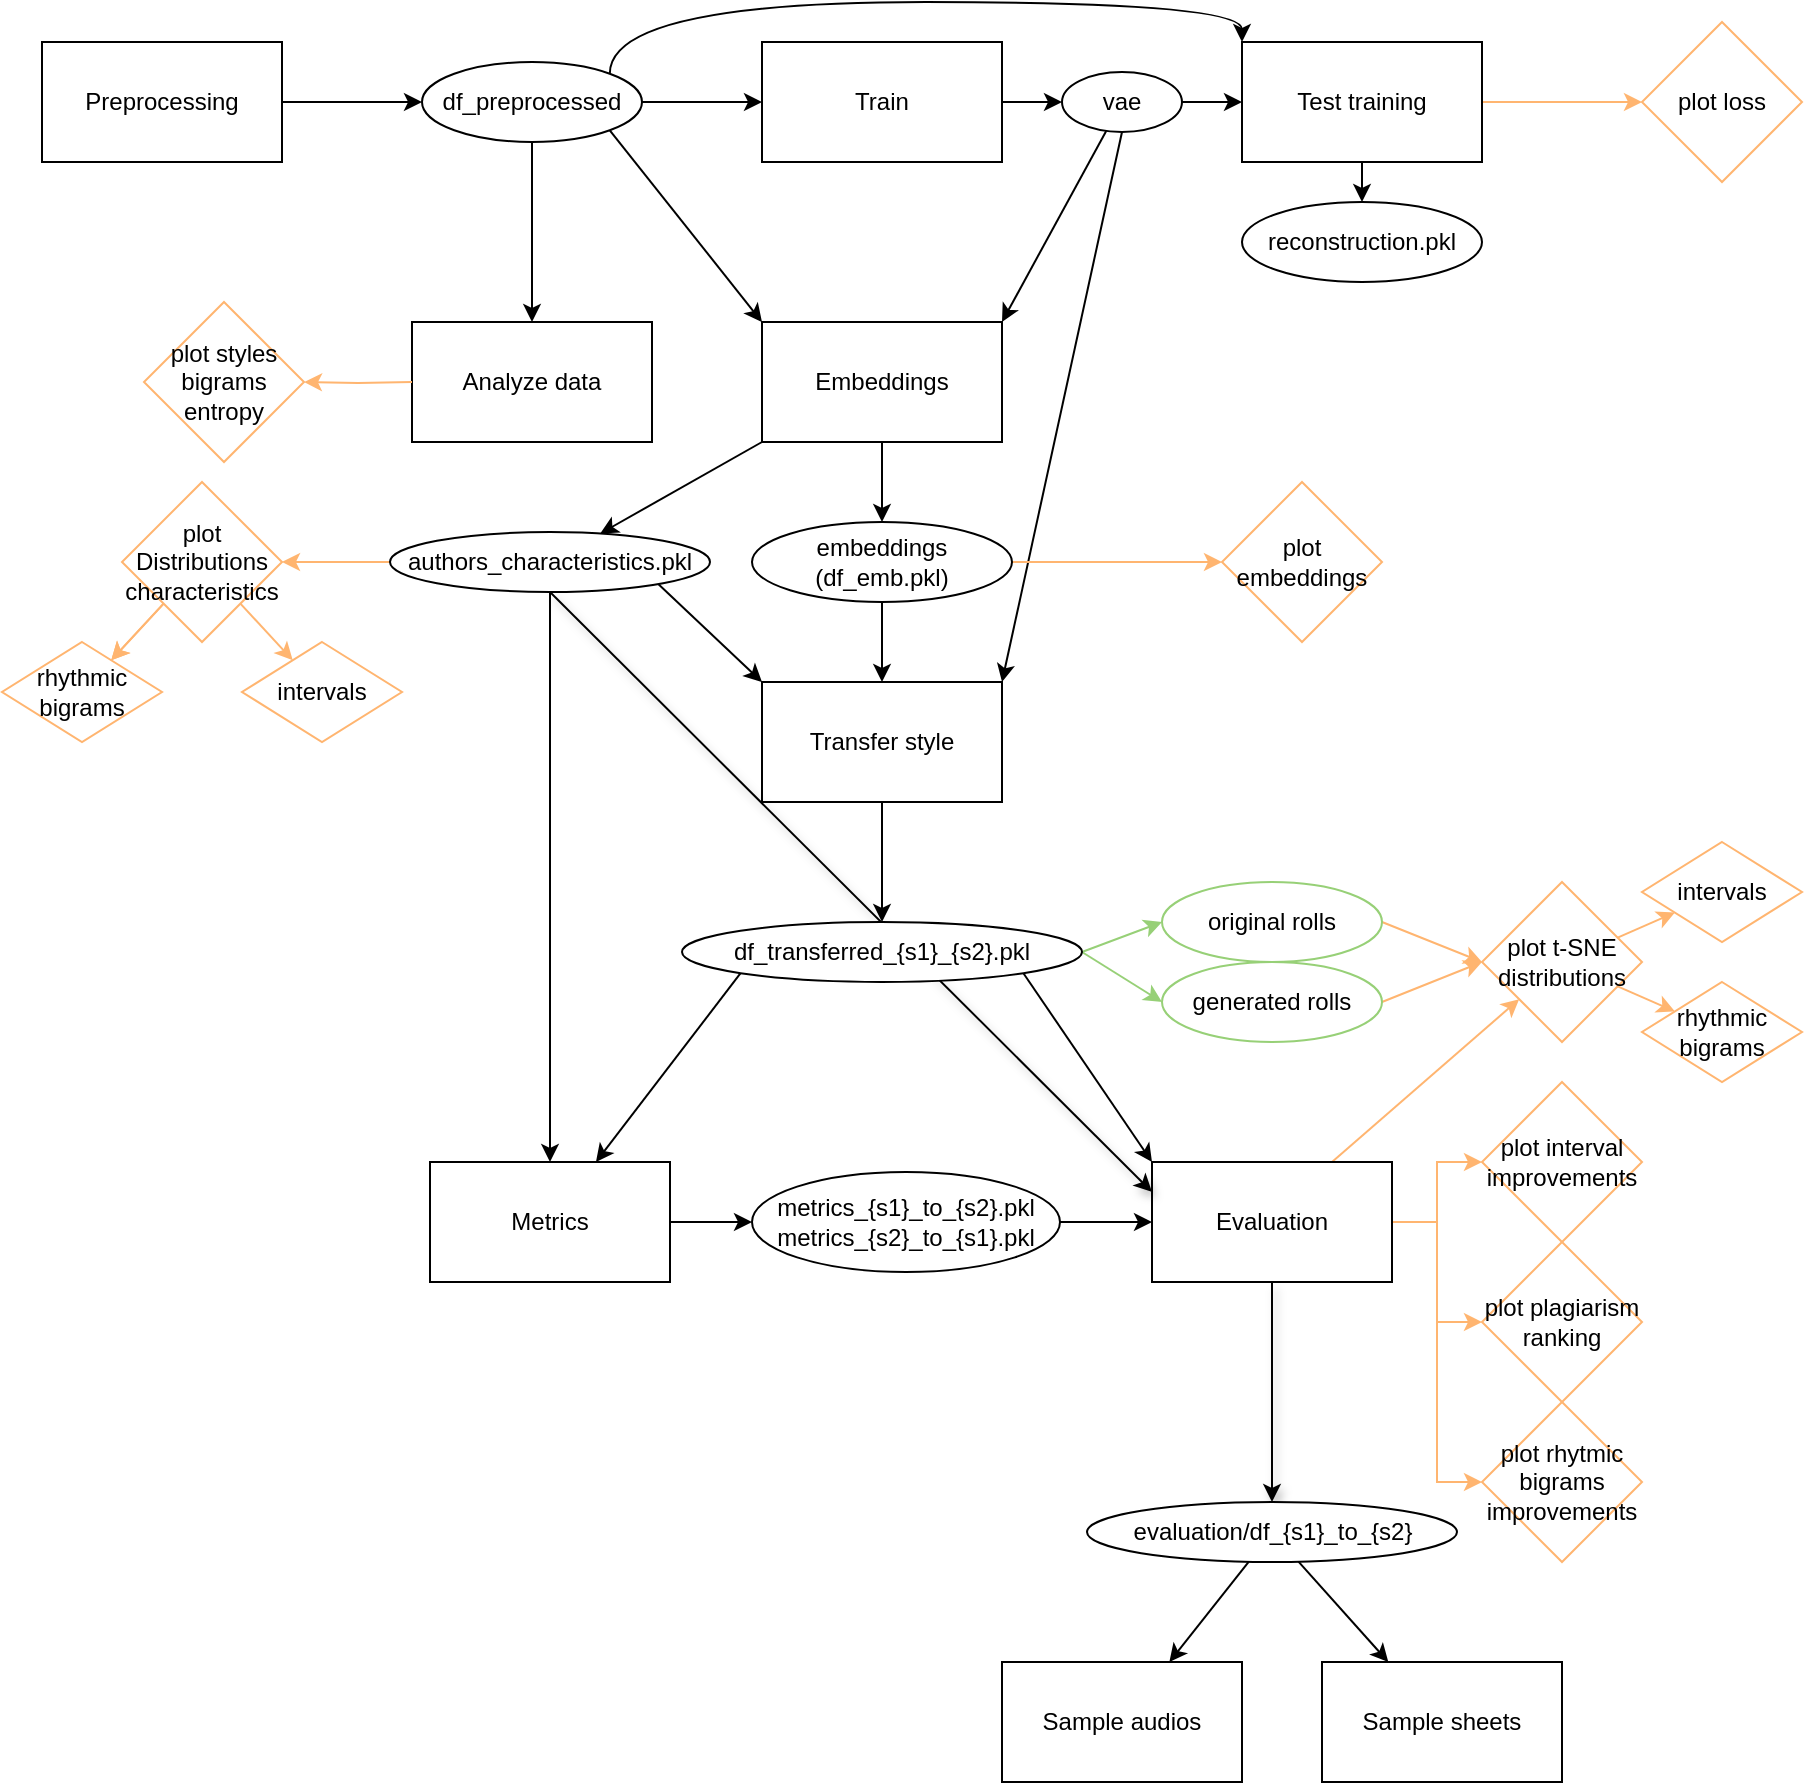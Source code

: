 <mxfile version="20.8.10" type="device"><diagram id="hUhmCxsjuYCvXP71guZ7" name="Page-1"><mxGraphModel dx="1602" dy="843" grid="1" gridSize="10" guides="1" tooltips="1" connect="1" arrows="1" fold="1" page="1" pageScale="1" pageWidth="827" pageHeight="1169" math="0" shadow="0"><root><mxCell id="0"/><mxCell id="1" parent="0"/><mxCell id="xaC3CHXb5ucTa9_9f3eJ-4" value="" style="edgeStyle=orthogonalEdgeStyle;rounded=0;orthogonalLoop=1;jettySize=auto;html=1;" parent="1" source="xaC3CHXb5ucTa9_9f3eJ-2" edge="1"><mxGeometry relative="1" as="geometry"><mxPoint x="230" y="230" as="targetPoint"/></mxGeometry></mxCell><mxCell id="xaC3CHXb5ucTa9_9f3eJ-2" value="Preprocessing" style="rounded=0;whiteSpace=wrap;html=1;" parent="1" vertex="1"><mxGeometry x="40" y="200" width="120" height="60" as="geometry"/></mxCell><mxCell id="xaC3CHXb5ucTa9_9f3eJ-6" value="" style="edgeStyle=orthogonalEdgeStyle;rounded=0;orthogonalLoop=1;jettySize=auto;html=1;startArrow=none;" parent="1" source="xaC3CHXb5ucTa9_9f3eJ-18" target="xaC3CHXb5ucTa9_9f3eJ-5" edge="1"><mxGeometry relative="1" as="geometry"/></mxCell><mxCell id="xaC3CHXb5ucTa9_9f3eJ-3" value="Train" style="rounded=0;whiteSpace=wrap;html=1;" parent="1" vertex="1"><mxGeometry x="400" y="200" width="120" height="60" as="geometry"/></mxCell><mxCell id="-fm-l68fcIRrlMNAx7wk-3" value="" style="edgeStyle=orthogonalEdgeStyle;curved=1;rounded=0;orthogonalLoop=1;jettySize=auto;html=1;startArrow=none;startFill=0;endArrow=classic;endFill=1;" parent="1" source="xaC3CHXb5ucTa9_9f3eJ-5" target="-fm-l68fcIRrlMNAx7wk-2" edge="1"><mxGeometry relative="1" as="geometry"/></mxCell><mxCell id="M8aH3pdVTEumIm_vEOUr-2" value="" style="edgeStyle=orthogonalEdgeStyle;rounded=0;orthogonalLoop=1;jettySize=auto;html=1;strokeColor=#FFB570;" parent="1" source="xaC3CHXb5ucTa9_9f3eJ-5" target="M8aH3pdVTEumIm_vEOUr-1" edge="1"><mxGeometry relative="1" as="geometry"/></mxCell><mxCell id="xaC3CHXb5ucTa9_9f3eJ-5" value="Test training" style="rounded=0;whiteSpace=wrap;html=1;" parent="1" vertex="1"><mxGeometry x="640" y="200" width="120" height="60" as="geometry"/></mxCell><mxCell id="xaC3CHXb5ucTa9_9f3eJ-22" value="" style="edgeStyle=none;rounded=0;orthogonalLoop=1;jettySize=auto;html=1;" parent="1" source="xaC3CHXb5ucTa9_9f3eJ-7" edge="1"><mxGeometry relative="1" as="geometry"><mxPoint x="460" y="440" as="targetPoint"/></mxGeometry></mxCell><mxCell id="xaC3CHXb5ucTa9_9f3eJ-36" style="edgeStyle=none;rounded=0;orthogonalLoop=1;jettySize=auto;html=1;exitX=0;exitY=1;exitDx=0;exitDy=0;" parent="1" source="xaC3CHXb5ucTa9_9f3eJ-7" target="xaC3CHXb5ucTa9_9f3eJ-35" edge="1"><mxGeometry relative="1" as="geometry"/></mxCell><mxCell id="xaC3CHXb5ucTa9_9f3eJ-7" value="Embeddings" style="rounded=0;whiteSpace=wrap;html=1;" parent="1" vertex="1"><mxGeometry x="400" y="340" width="120" height="60" as="geometry"/></mxCell><mxCell id="xaC3CHXb5ucTa9_9f3eJ-38" value="" style="edgeStyle=none;rounded=0;orthogonalLoop=1;jettySize=auto;html=1;" parent="1" source="xaC3CHXb5ucTa9_9f3eJ-9" target="xaC3CHXb5ucTa9_9f3eJ-37" edge="1"><mxGeometry relative="1" as="geometry"/></mxCell><mxCell id="xaC3CHXb5ucTa9_9f3eJ-9" value="Transfer style" style="rounded=0;whiteSpace=wrap;html=1;" parent="1" vertex="1"><mxGeometry x="400" y="520" width="120" height="60" as="geometry"/></mxCell><mxCell id="-fm-l68fcIRrlMNAx7wk-16" value="" style="edgeStyle=none;rounded=0;orthogonalLoop=1;jettySize=auto;html=1;shadow=1;strokeColor=#000000;startArrow=none;startFill=0;endArrow=classic;endFill=1;" parent="1" source="xaC3CHXb5ucTa9_9f3eJ-11" target="-fm-l68fcIRrlMNAx7wk-15" edge="1"><mxGeometry relative="1" as="geometry"/></mxCell><mxCell id="M8aH3pdVTEumIm_vEOUr-6" value="" style="edgeStyle=elbowEdgeStyle;rounded=0;orthogonalLoop=1;jettySize=auto;html=1;strokeColor=#FFB570;" parent="1" source="xaC3CHXb5ucTa9_9f3eJ-11" target="M8aH3pdVTEumIm_vEOUr-5" edge="1"><mxGeometry relative="1" as="geometry"/></mxCell><mxCell id="M8aH3pdVTEumIm_vEOUr-10" value="" style="edgeStyle=elbowEdgeStyle;rounded=0;orthogonalLoop=1;jettySize=auto;html=1;strokeColor=#FFB570;" parent="1" source="xaC3CHXb5ucTa9_9f3eJ-11" target="M8aH3pdVTEumIm_vEOUr-9" edge="1"><mxGeometry relative="1" as="geometry"/></mxCell><mxCell id="M8aH3pdVTEumIm_vEOUr-12" value="" style="edgeStyle=orthogonalEdgeStyle;rounded=0;orthogonalLoop=1;jettySize=auto;html=1;strokeColor=#FFB570;" parent="1" source="xaC3CHXb5ucTa9_9f3eJ-11" target="M8aH3pdVTEumIm_vEOUr-11" edge="1"><mxGeometry relative="1" as="geometry"/></mxCell><mxCell id="V22zTMz3OJrckcPjdYOs-6" style="edgeStyle=none;rounded=0;orthogonalLoop=1;jettySize=auto;html=1;exitX=0.75;exitY=0;exitDx=0;exitDy=0;strokeColor=#FFB570;" parent="1" source="xaC3CHXb5ucTa9_9f3eJ-11" target="V22zTMz3OJrckcPjdYOs-7" edge="1"><mxGeometry relative="1" as="geometry"><mxPoint x="760" y="660" as="targetPoint"/></mxGeometry></mxCell><mxCell id="xaC3CHXb5ucTa9_9f3eJ-11" value="Evaluation" style="rounded=0;whiteSpace=wrap;html=1;" parent="1" vertex="1"><mxGeometry x="595" y="760" width="120" height="60" as="geometry"/></mxCell><mxCell id="-fm-l68fcIRrlMNAx7wk-8" value="" style="edgeStyle=none;rounded=0;orthogonalLoop=1;jettySize=auto;html=1;startArrow=none;startFill=0;endArrow=classic;endFill=1;" parent="1" source="xaC3CHXb5ucTa9_9f3eJ-13" target="-fm-l68fcIRrlMNAx7wk-7" edge="1"><mxGeometry relative="1" as="geometry"/></mxCell><mxCell id="xaC3CHXb5ucTa9_9f3eJ-13" value="Metrics" style="rounded=0;whiteSpace=wrap;html=1;" parent="1" vertex="1"><mxGeometry x="234" y="760" width="120" height="60" as="geometry"/></mxCell><mxCell id="xaC3CHXb5ucTa9_9f3eJ-16" value="" style="edgeStyle=orthogonalEdgeStyle;rounded=0;orthogonalLoop=1;jettySize=auto;html=1;" parent="1" source="xaC3CHXb5ucTa9_9f3eJ-15" target="xaC3CHXb5ucTa9_9f3eJ-3" edge="1"><mxGeometry relative="1" as="geometry"/></mxCell><mxCell id="xaC3CHXb5ucTa9_9f3eJ-17" style="rounded=0;orthogonalLoop=1;jettySize=auto;html=1;exitX=1;exitY=1;exitDx=0;exitDy=0;entryX=0;entryY=0;entryDx=0;entryDy=0;" parent="1" source="xaC3CHXb5ucTa9_9f3eJ-15" target="xaC3CHXb5ucTa9_9f3eJ-7" edge="1"><mxGeometry relative="1" as="geometry"/></mxCell><mxCell id="-fm-l68fcIRrlMNAx7wk-1" style="edgeStyle=orthogonalEdgeStyle;rounded=0;orthogonalLoop=1;jettySize=auto;html=1;exitX=1;exitY=0;exitDx=0;exitDy=0;entryX=0;entryY=0;entryDx=0;entryDy=0;startArrow=none;startFill=0;endArrow=classic;endFill=1;curved=1;" parent="1" source="xaC3CHXb5ucTa9_9f3eJ-15" target="xaC3CHXb5ucTa9_9f3eJ-5" edge="1"><mxGeometry relative="1" as="geometry"><Array as="points"><mxPoint x="324" y="180"/><mxPoint x="640" y="180"/></Array></mxGeometry></mxCell><mxCell id="nB2AYzDxbdtaTjIB3hHd-2" value="" style="edgeStyle=orthogonalEdgeStyle;rounded=0;orthogonalLoop=1;jettySize=auto;html=1;" parent="1" source="xaC3CHXb5ucTa9_9f3eJ-15" target="nB2AYzDxbdtaTjIB3hHd-1" edge="1"><mxGeometry relative="1" as="geometry"/></mxCell><mxCell id="xaC3CHXb5ucTa9_9f3eJ-15" value="df_preprocessed" style="ellipse;whiteSpace=wrap;html=1;" parent="1" vertex="1"><mxGeometry x="230" y="210" width="110" height="40" as="geometry"/></mxCell><mxCell id="xaC3CHXb5ucTa9_9f3eJ-19" value="" style="edgeStyle=none;rounded=0;orthogonalLoop=1;jettySize=auto;html=1;entryX=1;entryY=0;entryDx=0;entryDy=0;" parent="1" source="xaC3CHXb5ucTa9_9f3eJ-18" target="xaC3CHXb5ucTa9_9f3eJ-7" edge="1"><mxGeometry relative="1" as="geometry"/></mxCell><mxCell id="xaC3CHXb5ucTa9_9f3eJ-25" style="edgeStyle=none;rounded=0;orthogonalLoop=1;jettySize=auto;html=1;exitX=0.5;exitY=1;exitDx=0;exitDy=0;entryX=1;entryY=0;entryDx=0;entryDy=0;" parent="1" source="xaC3CHXb5ucTa9_9f3eJ-18" target="xaC3CHXb5ucTa9_9f3eJ-9" edge="1"><mxGeometry relative="1" as="geometry"/></mxCell><mxCell id="xaC3CHXb5ucTa9_9f3eJ-18" value="vae" style="ellipse;whiteSpace=wrap;html=1;" parent="1" vertex="1"><mxGeometry x="550" y="215" width="60" height="30" as="geometry"/></mxCell><mxCell id="xaC3CHXb5ucTa9_9f3eJ-20" value="" style="edgeStyle=orthogonalEdgeStyle;rounded=0;orthogonalLoop=1;jettySize=auto;html=1;endArrow=classic;startArrow=none;startFill=0;endFill=1;" parent="1" source="xaC3CHXb5ucTa9_9f3eJ-3" target="xaC3CHXb5ucTa9_9f3eJ-18" edge="1"><mxGeometry relative="1" as="geometry"><mxPoint x="520" y="230" as="sourcePoint"/><mxPoint x="600" y="230" as="targetPoint"/></mxGeometry></mxCell><mxCell id="xaC3CHXb5ucTa9_9f3eJ-23" value="" style="edgeStyle=none;rounded=0;orthogonalLoop=1;jettySize=auto;html=1;" parent="1" target="xaC3CHXb5ucTa9_9f3eJ-9" edge="1"><mxGeometry relative="1" as="geometry"><mxPoint x="460" y="470" as="sourcePoint"/></mxGeometry></mxCell><mxCell id="V22zTMz3OJrckcPjdYOs-9" style="edgeStyle=none;rounded=0;orthogonalLoop=1;jettySize=auto;html=1;exitX=1;exitY=0.5;exitDx=0;exitDy=0;strokeColor=#FFB570;" parent="1" source="xaC3CHXb5ucTa9_9f3eJ-27" edge="1"><mxGeometry relative="1" as="geometry"><mxPoint x="760" y="660" as="targetPoint"/></mxGeometry></mxCell><mxCell id="xaC3CHXb5ucTa9_9f3eJ-27" value="original rolls" style="ellipse;whiteSpace=wrap;html=1;strokeColor=#97D077;" parent="1" vertex="1"><mxGeometry x="600" y="620" width="110" height="40" as="geometry"/></mxCell><mxCell id="V22zTMz3OJrckcPjdYOs-8" style="edgeStyle=none;rounded=0;orthogonalLoop=1;jettySize=auto;html=1;exitX=1;exitY=0.5;exitDx=0;exitDy=0;entryX=0;entryY=0.5;entryDx=0;entryDy=0;strokeColor=#FFB570;" parent="1" source="xaC3CHXb5ucTa9_9f3eJ-28" target="V22zTMz3OJrckcPjdYOs-7" edge="1"><mxGeometry relative="1" as="geometry"/></mxCell><mxCell id="xaC3CHXb5ucTa9_9f3eJ-28" value="generated rolls" style="ellipse;whiteSpace=wrap;html=1;strokeColor=#97D077;" parent="1" vertex="1"><mxGeometry x="600" y="660" width="110" height="40" as="geometry"/></mxCell><mxCell id="xaC3CHXb5ucTa9_9f3eJ-33" style="edgeStyle=none;rounded=0;orthogonalLoop=1;jettySize=auto;html=1;exitX=1;exitY=1;exitDx=0;exitDy=0;entryX=0;entryY=0;entryDx=0;entryDy=0;" parent="1" target="xaC3CHXb5ucTa9_9f3eJ-9" edge="1"><mxGeometry relative="1" as="geometry"><mxPoint x="342.426" y="465.607" as="sourcePoint"/></mxGeometry></mxCell><mxCell id="e_tE9nuN_kdL5jIANeMh-2" value="" style="edgeStyle=orthogonalEdgeStyle;rounded=0;orthogonalLoop=1;jettySize=auto;html=1;strokeColor=#FFB570;" parent="1" source="xaC3CHXb5ucTa9_9f3eJ-34" target="e_tE9nuN_kdL5jIANeMh-1" edge="1"><mxGeometry relative="1" as="geometry"/></mxCell><mxCell id="xaC3CHXb5ucTa9_9f3eJ-34" value="embeddings (df_emb.pkl)" style="ellipse;whiteSpace=wrap;html=1;rounded=0;" parent="1" vertex="1"><mxGeometry x="395" y="440" width="130" height="40" as="geometry"/></mxCell><mxCell id="-fm-l68fcIRrlMNAx7wk-5" style="edgeStyle=orthogonalEdgeStyle;curved=1;rounded=0;orthogonalLoop=1;jettySize=auto;html=1;exitX=0.5;exitY=1;exitDx=0;exitDy=0;entryX=0.5;entryY=0;entryDx=0;entryDy=0;startArrow=none;startFill=0;endArrow=classic;endFill=1;" parent="1" source="xaC3CHXb5ucTa9_9f3eJ-35" target="xaC3CHXb5ucTa9_9f3eJ-13" edge="1"><mxGeometry relative="1" as="geometry"/></mxCell><mxCell id="-fm-l68fcIRrlMNAx7wk-14" style="edgeStyle=none;rounded=0;orthogonalLoop=1;jettySize=auto;html=1;exitX=0.5;exitY=1;exitDx=0;exitDy=0;entryX=0;entryY=0.25;entryDx=0;entryDy=0;strokeColor=#000000;startArrow=none;startFill=0;endArrow=classic;endFill=1;shadow=1;" parent="1" source="xaC3CHXb5ucTa9_9f3eJ-35" target="xaC3CHXb5ucTa9_9f3eJ-11" edge="1"><mxGeometry relative="1" as="geometry"/></mxCell><mxCell id="M8aH3pdVTEumIm_vEOUr-4" value="" style="edgeStyle=orthogonalEdgeStyle;rounded=0;orthogonalLoop=1;jettySize=auto;html=1;strokeColor=#FFB570;" parent="1" source="xaC3CHXb5ucTa9_9f3eJ-35" target="M8aH3pdVTEumIm_vEOUr-3" edge="1"><mxGeometry relative="1" as="geometry"/></mxCell><mxCell id="xaC3CHXb5ucTa9_9f3eJ-35" value="authors_characteristics.pkl" style="ellipse;whiteSpace=wrap;html=1;rounded=0;" parent="1" vertex="1"><mxGeometry x="214" y="445" width="160" height="30" as="geometry"/></mxCell><mxCell id="xaC3CHXb5ucTa9_9f3eJ-39" value="" style="edgeStyle=none;rounded=0;orthogonalLoop=1;jettySize=auto;html=1;strokeColor=#97D077;exitX=1;exitY=0.5;exitDx=0;exitDy=0;entryX=0;entryY=0.5;entryDx=0;entryDy=0;" parent="1" source="xaC3CHXb5ucTa9_9f3eJ-37" target="xaC3CHXb5ucTa9_9f3eJ-28" edge="1"><mxGeometry relative="1" as="geometry"/></mxCell><mxCell id="xaC3CHXb5ucTa9_9f3eJ-40" value="" style="edgeStyle=none;rounded=0;orthogonalLoop=1;jettySize=auto;html=1;strokeColor=#97D077;exitX=1;exitY=0.5;exitDx=0;exitDy=0;entryX=0;entryY=0.5;entryDx=0;entryDy=0;" parent="1" source="xaC3CHXb5ucTa9_9f3eJ-37" target="xaC3CHXb5ucTa9_9f3eJ-27" edge="1"><mxGeometry relative="1" as="geometry"/></mxCell><mxCell id="-fm-l68fcIRrlMNAx7wk-6" style="rounded=0;orthogonalLoop=1;jettySize=auto;html=1;exitX=0;exitY=1;exitDx=0;exitDy=0;startArrow=none;startFill=0;endArrow=classic;endFill=1;" parent="1" source="xaC3CHXb5ucTa9_9f3eJ-37" target="xaC3CHXb5ucTa9_9f3eJ-13" edge="1"><mxGeometry relative="1" as="geometry"/></mxCell><mxCell id="-fm-l68fcIRrlMNAx7wk-13" style="rounded=0;orthogonalLoop=1;jettySize=auto;html=1;exitX=1;exitY=1;exitDx=0;exitDy=0;entryX=0;entryY=0;entryDx=0;entryDy=0;strokeColor=#000000;startArrow=none;startFill=0;endArrow=classic;endFill=1;" parent="1" source="xaC3CHXb5ucTa9_9f3eJ-37" target="xaC3CHXb5ucTa9_9f3eJ-11" edge="1"><mxGeometry relative="1" as="geometry"/></mxCell><mxCell id="xaC3CHXb5ucTa9_9f3eJ-37" value="df_transferred_{s1}_{s2}.pkl" style="ellipse;whiteSpace=wrap;html=1;rounded=0;" parent="1" vertex="1"><mxGeometry x="360" y="640" width="200" height="30" as="geometry"/></mxCell><mxCell id="-fm-l68fcIRrlMNAx7wk-2" value="reconstruction.pkl" style="ellipse;whiteSpace=wrap;html=1;rounded=0;" parent="1" vertex="1"><mxGeometry x="640" y="280" width="120" height="40" as="geometry"/></mxCell><mxCell id="-fm-l68fcIRrlMNAx7wk-9" value="" style="edgeStyle=none;rounded=0;orthogonalLoop=1;jettySize=auto;html=1;startArrow=none;startFill=0;endArrow=classic;endFill=1;" parent="1" source="-fm-l68fcIRrlMNAx7wk-7" target="xaC3CHXb5ucTa9_9f3eJ-11" edge="1"><mxGeometry relative="1" as="geometry"/></mxCell><mxCell id="-fm-l68fcIRrlMNAx7wk-7" value="metrics_{s1}_to_{s2}.pkl&lt;br&gt;metrics_{s2}_to_{s1}.pkl" style="ellipse;whiteSpace=wrap;html=1;rounded=0;" parent="1" vertex="1"><mxGeometry x="395" y="765" width="154" height="50" as="geometry"/></mxCell><mxCell id="V22zTMz3OJrckcPjdYOs-3" value="" style="rounded=0;orthogonalLoop=1;jettySize=auto;html=1;" parent="1" source="-fm-l68fcIRrlMNAx7wk-15" target="V22zTMz3OJrckcPjdYOs-2" edge="1"><mxGeometry relative="1" as="geometry"/></mxCell><mxCell id="V22zTMz3OJrckcPjdYOs-5" value="" style="edgeStyle=none;rounded=0;orthogonalLoop=1;jettySize=auto;html=1;" parent="1" source="-fm-l68fcIRrlMNAx7wk-15" target="V22zTMz3OJrckcPjdYOs-4" edge="1"><mxGeometry relative="1" as="geometry"/></mxCell><mxCell id="-fm-l68fcIRrlMNAx7wk-15" value="evaluation/df_{s1}_to_{s2}" style="ellipse;whiteSpace=wrap;html=1;rounded=0;" parent="1" vertex="1"><mxGeometry x="562.5" y="930" width="185" height="30" as="geometry"/></mxCell><mxCell id="M8aH3pdVTEumIm_vEOUr-1" value="plot loss" style="rhombus;whiteSpace=wrap;html=1;rounded=0;strokeColor=#FFB570;" parent="1" vertex="1"><mxGeometry x="840" y="190" width="80" height="80" as="geometry"/></mxCell><mxCell id="Pi09aWyRtJxTojXVLaDU-3" value="" style="rounded=0;orthogonalLoop=1;jettySize=auto;html=1;strokeColor=#FFB570;" parent="1" source="M8aH3pdVTEumIm_vEOUr-3" target="Pi09aWyRtJxTojXVLaDU-2" edge="1"><mxGeometry relative="1" as="geometry"/></mxCell><mxCell id="Pi09aWyRtJxTojXVLaDU-4" value="" style="edgeStyle=none;rounded=0;orthogonalLoop=1;jettySize=auto;html=1;strokeColor=#FFB570;" parent="1" source="M8aH3pdVTEumIm_vEOUr-3" target="Pi09aWyRtJxTojXVLaDU-2" edge="1"><mxGeometry relative="1" as="geometry"/></mxCell><mxCell id="Pi09aWyRtJxTojXVLaDU-6" value="" style="edgeStyle=none;rounded=0;orthogonalLoop=1;jettySize=auto;html=1;strokeColor=#FFB570;" parent="1" source="M8aH3pdVTEumIm_vEOUr-3" target="Pi09aWyRtJxTojXVLaDU-5" edge="1"><mxGeometry relative="1" as="geometry"/></mxCell><mxCell id="M8aH3pdVTEumIm_vEOUr-3" value="plot Distributions characteristics" style="rhombus;whiteSpace=wrap;html=1;rounded=0;strokeColor=#FFB570;" parent="1" vertex="1"><mxGeometry x="80" y="420" width="80" height="80" as="geometry"/></mxCell><mxCell id="M8aH3pdVTEumIm_vEOUr-5" value="plot interval improvements" style="rhombus;whiteSpace=wrap;html=1;rounded=0;strokeColor=#FFB570;" parent="1" vertex="1"><mxGeometry x="760" y="720" width="80" height="80" as="geometry"/></mxCell><mxCell id="M8aH3pdVTEumIm_vEOUr-9" value="plot rhytmic bigrams improvements" style="rhombus;whiteSpace=wrap;html=1;rounded=0;strokeColor=#FFB570;" parent="1" vertex="1"><mxGeometry x="760" y="880" width="80" height="80" as="geometry"/></mxCell><mxCell id="M8aH3pdVTEumIm_vEOUr-11" value="plot plagiarism ranking" style="rhombus;whiteSpace=wrap;html=1;rounded=0;strokeColor=#FFB570;" parent="1" vertex="1"><mxGeometry x="760" y="800" width="80" height="80" as="geometry"/></mxCell><mxCell id="e_tE9nuN_kdL5jIANeMh-1" value="plot embeddings" style="rhombus;whiteSpace=wrap;html=1;rounded=0;strokeColor=#FFB570;" parent="1" vertex="1"><mxGeometry x="630" y="420" width="80" height="80" as="geometry"/></mxCell><mxCell id="Pi09aWyRtJxTojXVLaDU-2" value="rhythmic bigrams" style="rhombus;whiteSpace=wrap;html=1;rounded=0;strokeColor=#FFB570;" parent="1" vertex="1"><mxGeometry x="20" y="500" width="80" height="50" as="geometry"/></mxCell><mxCell id="Pi09aWyRtJxTojXVLaDU-5" value="intervals" style="rhombus;whiteSpace=wrap;html=1;rounded=0;strokeColor=#FFB570;" parent="1" vertex="1"><mxGeometry x="140" y="500" width="80" height="50" as="geometry"/></mxCell><mxCell id="V22zTMz3OJrckcPjdYOs-2" value="Sample audios" style="whiteSpace=wrap;html=1;rounded=0;" parent="1" vertex="1"><mxGeometry x="520" y="1010" width="120" height="60" as="geometry"/></mxCell><mxCell id="V22zTMz3OJrckcPjdYOs-4" value="Sample sheets" style="whiteSpace=wrap;html=1;rounded=0;" parent="1" vertex="1"><mxGeometry x="680" y="1010" width="120" height="60" as="geometry"/></mxCell><mxCell id="V22zTMz3OJrckcPjdYOs-11" value="" style="edgeStyle=none;rounded=0;orthogonalLoop=1;jettySize=auto;html=1;strokeColor=#FFB570;" parent="1" source="V22zTMz3OJrckcPjdYOs-7" target="V22zTMz3OJrckcPjdYOs-10" edge="1"><mxGeometry relative="1" as="geometry"/></mxCell><mxCell id="V22zTMz3OJrckcPjdYOs-13" value="" style="edgeStyle=none;rounded=0;orthogonalLoop=1;jettySize=auto;html=1;strokeColor=#FFB570;" parent="1" source="V22zTMz3OJrckcPjdYOs-7" target="V22zTMz3OJrckcPjdYOs-12" edge="1"><mxGeometry relative="1" as="geometry"/></mxCell><mxCell id="V22zTMz3OJrckcPjdYOs-7" value="plot t-SNE distributions" style="rhombus;whiteSpace=wrap;html=1;strokeColor=#FFB570;" parent="1" vertex="1"><mxGeometry x="760" y="620" width="80" height="80" as="geometry"/></mxCell><mxCell id="V22zTMz3OJrckcPjdYOs-10" value="intervals" style="rhombus;whiteSpace=wrap;html=1;rounded=0;strokeColor=#FFB570;" parent="1" vertex="1"><mxGeometry x="840" y="600" width="80" height="50" as="geometry"/></mxCell><mxCell id="V22zTMz3OJrckcPjdYOs-12" value="rhythmic bigrams" style="rhombus;whiteSpace=wrap;html=1;rounded=0;strokeColor=#FFB570;" parent="1" vertex="1"><mxGeometry x="840" y="670" width="80" height="50" as="geometry"/></mxCell><mxCell id="nB2AYzDxbdtaTjIB3hHd-1" value="Analyze data" style="whiteSpace=wrap;html=1;" parent="1" vertex="1"><mxGeometry x="225" y="340" width="120" height="60" as="geometry"/></mxCell><mxCell id="nB2AYzDxbdtaTjIB3hHd-3" value="" style="edgeStyle=orthogonalEdgeStyle;rounded=0;orthogonalLoop=1;jettySize=auto;html=1;strokeColor=#FFB570;" parent="1" target="nB2AYzDxbdtaTjIB3hHd-4" edge="1"><mxGeometry relative="1" as="geometry"><mxPoint x="225" y="370" as="sourcePoint"/></mxGeometry></mxCell><mxCell id="nB2AYzDxbdtaTjIB3hHd-4" value="plot styles bigrams&lt;br&gt;entropy" style="rhombus;whiteSpace=wrap;html=1;rounded=0;strokeColor=#FFB570;" parent="1" vertex="1"><mxGeometry x="91" y="330" width="80" height="80" as="geometry"/></mxCell></root></mxGraphModel></diagram></mxfile>